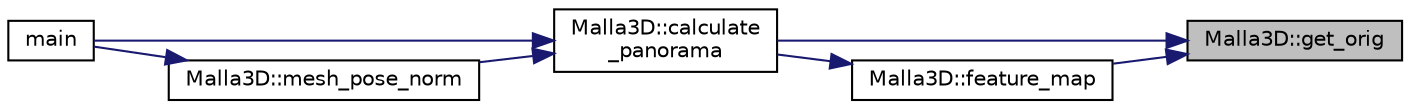 digraph "Malla3D::get_orig"
{
 // LATEX_PDF_SIZE
  edge [fontname="Helvetica",fontsize="10",labelfontname="Helvetica",labelfontsize="10"];
  node [fontname="Helvetica",fontsize="10",shape=record];
  rankdir="RL";
  Node1 [label="Malla3D::get_orig",height=0.2,width=0.4,color="black", fillcolor="grey75", style="filled", fontcolor="black",tooltip="Get origin of ray based on axis and height."];
  Node1 -> Node2 [dir="back",color="midnightblue",fontsize="10",style="solid",fontname="Helvetica"];
  Node2 [label="Malla3D::calculate\l_panorama",height=0.2,width=0.4,color="black", fillcolor="white", style="filled",URL="$classMalla3D.html#a62a468f594ed9248bfb756207d79bca9",tooltip="Calculate PANORAMA [extended] representation of the 3D mesh."];
  Node2 -> Node3 [dir="back",color="midnightblue",fontsize="10",style="solid",fontname="Helvetica"];
  Node3 [label="main",height=0.2,width=0.4,color="black", fillcolor="white", style="filled",URL="$main_8cpp.html#a0ddf1224851353fc92bfbff6f499fa97",tooltip=" "];
  Node2 -> Node4 [dir="back",color="midnightblue",fontsize="10",style="solid",fontname="Helvetica"];
  Node4 [label="Malla3D::mesh_pose_norm",height=0.2,width=0.4,color="black", fillcolor="white", style="filled",URL="$classMalla3D.html#a2aecb9ccfffa78afc377bae14adbea83",tooltip="Compute the angle that normalize pose of 3d mesh."];
  Node4 -> Node3 [dir="back",color="midnightblue",fontsize="10",style="solid",fontname="Helvetica"];
  Node1 -> Node5 [dir="back",color="midnightblue",fontsize="10",style="solid",fontname="Helvetica"];
  Node5 [label="Malla3D::feature_map",height=0.2,width=0.4,color="black", fillcolor="white", style="filled",URL="$classMalla3D.html#a53eb9ced89bed71cde349000139cecda",tooltip="Compute the feature map specified ."];
  Node5 -> Node2 [dir="back",color="midnightblue",fontsize="10",style="solid",fontname="Helvetica"];
}
